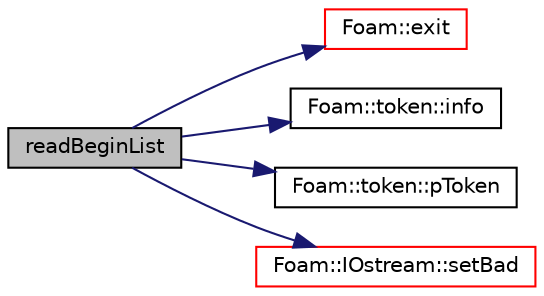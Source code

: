 digraph "readBeginList"
{
  bgcolor="transparent";
  edge [fontname="Helvetica",fontsize="10",labelfontname="Helvetica",labelfontsize="10"];
  node [fontname="Helvetica",fontsize="10",shape=record];
  rankdir="LR";
  Node1 [label="readBeginList",height=0.2,width=0.4,color="black", fillcolor="grey75", style="filled", fontcolor="black"];
  Node1 -> Node2 [color="midnightblue",fontsize="10",style="solid",fontname="Helvetica"];
  Node2 [label="Foam::exit",height=0.2,width=0.4,color="red",URL="$a10936.html#a06ca7250d8e89caf05243ec094843642"];
  Node1 -> Node3 [color="midnightblue",fontsize="10",style="solid",fontname="Helvetica"];
  Node3 [label="Foam::token::info",height=0.2,width=0.4,color="black",URL="$a02715.html#a149cd2aba34f4fae37e055aae625c957",tooltip="Return info proxy. "];
  Node1 -> Node4 [color="midnightblue",fontsize="10",style="solid",fontname="Helvetica"];
  Node4 [label="Foam::token::pToken",height=0.2,width=0.4,color="black",URL="$a02715.html#a0f0803ca4021b80842e6c6464048165d"];
  Node1 -> Node5 [color="midnightblue",fontsize="10",style="solid",fontname="Helvetica"];
  Node5 [label="Foam::IOstream::setBad",height=0.2,width=0.4,color="red",URL="$a01209.html#a638b33dd25b3cd8ea7e846f04fd6a6a3",tooltip="Set stream to be bad. "];
}
